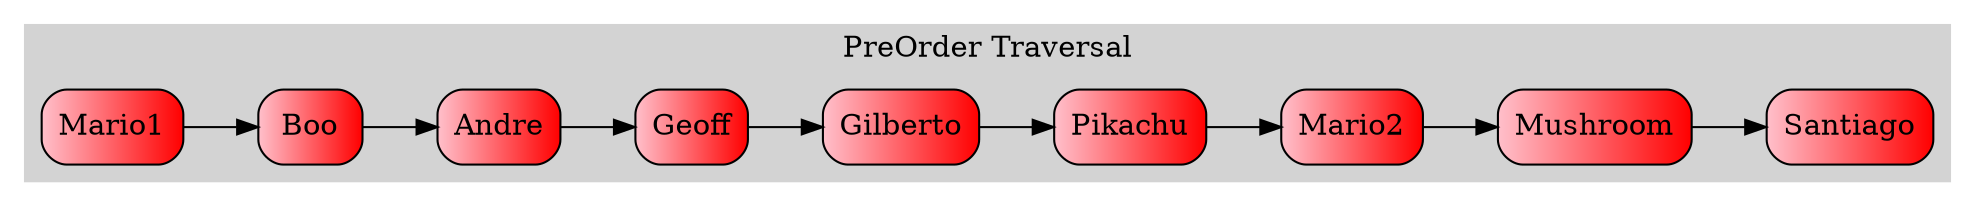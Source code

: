 digraph arbol
{
	rankdir=LR;
	ordering=out;	graph [splines=compound,nodesep=0.5];
	subgraph cluster_0{
	style=filled;
	color=lightgrey;
	labelloc=t;
	node [shape = rectangle, style="rounded,filled", fillcolor="pink:red",width=0.7,height=0.5];

	NodoMario1[label="Mario1"];
	NodoBoo[label="Boo"];
	NodoAndre[label="Andre"];
	NodoGeoff[label="Geoff"];
	NodoGilberto[label="Gilberto"];
	NodoPikachu[label="Pikachu"];
	NodoMario2[label="Mario2"];
	NodoMushroom[label="Mushroom"];
	NodoSantiago[label="Santiago"];


	NodoMario1->NodoBoo->NodoAndre->NodoGeoff->NodoGilberto->NodoPikachu->NodoMario2->NodoMushroom->NodoSantiago;

	label="PreOrder Traversal";
	}
}
